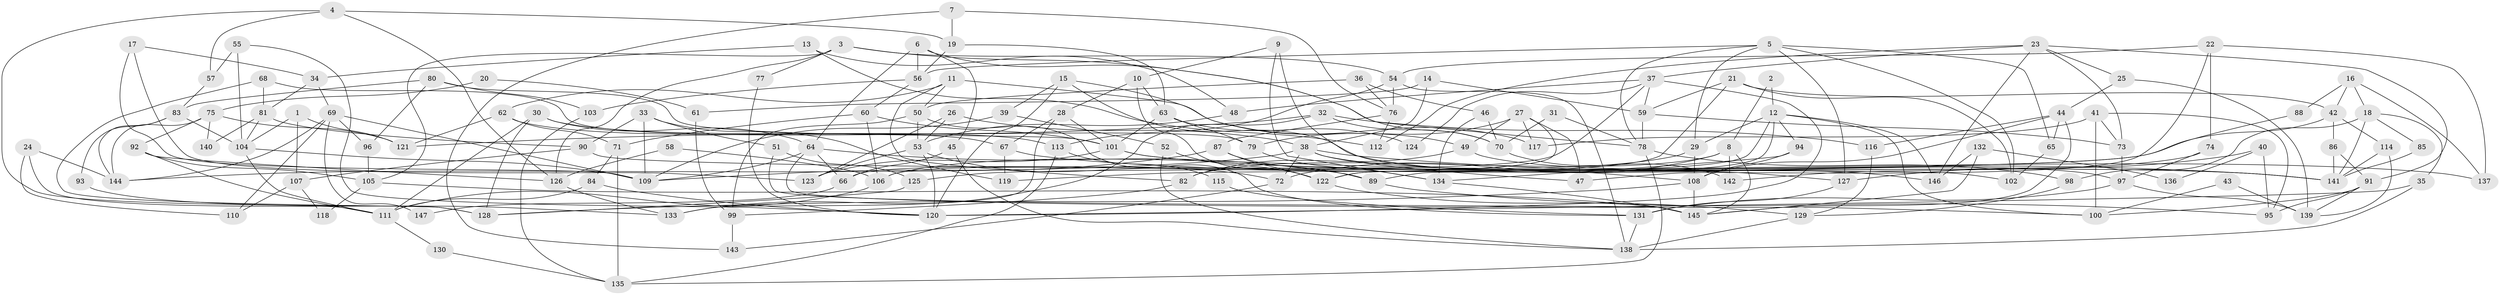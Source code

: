 // coarse degree distribution, {3: 0.20588235294117646, 2: 0.08823529411764706, 5: 0.19607843137254902, 9: 0.029411764705882353, 6: 0.12745098039215685, 4: 0.20588235294117646, 7: 0.06862745098039216, 12: 0.00980392156862745, 8: 0.049019607843137254, 10: 0.00980392156862745, 11: 0.00980392156862745}
// Generated by graph-tools (version 1.1) at 2025/52/02/27/25 19:52:08]
// undirected, 147 vertices, 294 edges
graph export_dot {
graph [start="1"]
  node [color=gray90,style=filled];
  1;
  2;
  3;
  4;
  5;
  6;
  7;
  8;
  9;
  10;
  11;
  12;
  13;
  14;
  15;
  16;
  17;
  18;
  19;
  20;
  21;
  22;
  23;
  24;
  25;
  26;
  27;
  28;
  29;
  30;
  31;
  32;
  33;
  34;
  35;
  36;
  37;
  38;
  39;
  40;
  41;
  42;
  43;
  44;
  45;
  46;
  47;
  48;
  49;
  50;
  51;
  52;
  53;
  54;
  55;
  56;
  57;
  58;
  59;
  60;
  61;
  62;
  63;
  64;
  65;
  66;
  67;
  68;
  69;
  70;
  71;
  72;
  73;
  74;
  75;
  76;
  77;
  78;
  79;
  80;
  81;
  82;
  83;
  84;
  85;
  86;
  87;
  88;
  89;
  90;
  91;
  92;
  93;
  94;
  95;
  96;
  97;
  98;
  99;
  100;
  101;
  102;
  103;
  104;
  105;
  106;
  107;
  108;
  109;
  110;
  111;
  112;
  113;
  114;
  115;
  116;
  117;
  118;
  119;
  120;
  121;
  122;
  123;
  124;
  125;
  126;
  127;
  128;
  129;
  130;
  131;
  132;
  133;
  134;
  135;
  136;
  137;
  138;
  139;
  140;
  141;
  142;
  143;
  144;
  145;
  146;
  147;
  1 -- 104;
  1 -- 121;
  1 -- 107;
  2 -- 12;
  2 -- 8;
  3 -- 78;
  3 -- 105;
  3 -- 54;
  3 -- 77;
  3 -- 126;
  4 -- 19;
  4 -- 111;
  4 -- 57;
  4 -- 126;
  5 -- 29;
  5 -- 102;
  5 -- 56;
  5 -- 65;
  5 -- 78;
  5 -- 127;
  6 -- 45;
  6 -- 70;
  6 -- 56;
  6 -- 64;
  7 -- 19;
  7 -- 76;
  7 -- 143;
  8 -- 145;
  8 -- 82;
  8 -- 72;
  8 -- 142;
  9 -- 134;
  9 -- 108;
  9 -- 10;
  10 -- 63;
  10 -- 28;
  10 -- 122;
  11 -- 82;
  11 -- 62;
  11 -- 50;
  11 -- 117;
  12 -- 100;
  12 -- 122;
  12 -- 29;
  12 -- 89;
  12 -- 94;
  12 -- 146;
  13 -- 34;
  13 -- 48;
  13 -- 112;
  14 -- 59;
  14 -- 38;
  14 -- 61;
  15 -- 39;
  15 -- 120;
  15 -- 49;
  15 -- 97;
  16 -- 42;
  16 -- 18;
  16 -- 88;
  16 -- 137;
  17 -- 123;
  17 -- 109;
  17 -- 34;
  18 -- 35;
  18 -- 141;
  18 -- 85;
  18 -- 98;
  19 -- 63;
  19 -- 56;
  20 -- 75;
  20 -- 61;
  21 -- 102;
  21 -- 42;
  21 -- 59;
  21 -- 106;
  22 -- 47;
  22 -- 54;
  22 -- 74;
  22 -- 137;
  23 -- 91;
  23 -- 112;
  23 -- 25;
  23 -- 37;
  23 -- 73;
  23 -- 146;
  24 -- 144;
  24 -- 128;
  24 -- 110;
  25 -- 44;
  25 -- 139;
  26 -- 53;
  26 -- 38;
  26 -- 123;
  27 -- 122;
  27 -- 49;
  27 -- 47;
  27 -- 79;
  27 -- 117;
  28 -- 101;
  28 -- 67;
  28 -- 133;
  29 -- 106;
  29 -- 108;
  30 -- 128;
  30 -- 113;
  30 -- 64;
  30 -- 111;
  31 -- 70;
  31 -- 78;
  32 -- 70;
  32 -- 133;
  32 -- 116;
  32 -- 121;
  33 -- 90;
  33 -- 109;
  33 -- 51;
  33 -- 119;
  34 -- 69;
  34 -- 81;
  35 -- 120;
  35 -- 138;
  36 -- 50;
  36 -- 76;
  36 -- 46;
  37 -- 59;
  37 -- 48;
  37 -- 66;
  37 -- 120;
  37 -- 124;
  38 -- 141;
  38 -- 72;
  38 -- 47;
  38 -- 127;
  38 -- 144;
  39 -- 52;
  39 -- 109;
  40 -- 95;
  40 -- 127;
  40 -- 136;
  41 -- 117;
  41 -- 100;
  41 -- 73;
  41 -- 95;
  42 -- 114;
  42 -- 125;
  42 -- 86;
  43 -- 139;
  43 -- 100;
  44 -- 116;
  44 -- 145;
  44 -- 65;
  44 -- 108;
  45 -- 66;
  45 -- 138;
  46 -- 134;
  46 -- 70;
  48 -- 53;
  49 -- 146;
  49 -- 82;
  50 -- 131;
  50 -- 53;
  50 -- 99;
  51 -- 145;
  51 -- 125;
  52 -- 138;
  52 -- 122;
  53 -- 123;
  53 -- 72;
  53 -- 120;
  54 -- 138;
  54 -- 76;
  54 -- 113;
  55 -- 120;
  55 -- 104;
  55 -- 57;
  56 -- 60;
  56 -- 103;
  57 -- 83;
  58 -- 126;
  58 -- 106;
  59 -- 73;
  59 -- 78;
  60 -- 106;
  60 -- 71;
  60 -- 101;
  61 -- 99;
  62 -- 71;
  62 -- 67;
  62 -- 121;
  63 -- 101;
  63 -- 79;
  63 -- 124;
  64 -- 66;
  64 -- 89;
  64 -- 100;
  64 -- 109;
  65 -- 102;
  66 -- 147;
  67 -- 141;
  67 -- 119;
  68 -- 81;
  68 -- 79;
  68 -- 128;
  69 -- 109;
  69 -- 144;
  69 -- 96;
  69 -- 110;
  69 -- 147;
  70 -- 142;
  71 -- 135;
  71 -- 84;
  72 -- 143;
  73 -- 97;
  74 -- 97;
  74 -- 142;
  75 -- 92;
  75 -- 121;
  75 -- 140;
  75 -- 144;
  76 -- 87;
  76 -- 112;
  77 -- 120;
  78 -- 98;
  78 -- 135;
  79 -- 134;
  80 -- 83;
  80 -- 101;
  80 -- 96;
  80 -- 103;
  81 -- 104;
  81 -- 90;
  81 -- 140;
  82 -- 99;
  83 -- 144;
  83 -- 93;
  83 -- 104;
  84 -- 120;
  84 -- 111;
  85 -- 141;
  86 -- 91;
  86 -- 141;
  87 -- 89;
  87 -- 109;
  87 -- 122;
  88 -- 119;
  89 -- 95;
  90 -- 107;
  90 -- 102;
  91 -- 139;
  91 -- 95;
  91 -- 100;
  92 -- 111;
  92 -- 126;
  92 -- 105;
  93 -- 133;
  94 -- 108;
  94 -- 134;
  96 -- 105;
  97 -- 131;
  97 -- 139;
  98 -- 129;
  99 -- 143;
  101 -- 137;
  101 -- 123;
  101 -- 141;
  103 -- 135;
  104 -- 111;
  104 -- 109;
  105 -- 118;
  105 -- 145;
  106 -- 111;
  107 -- 110;
  107 -- 118;
  108 -- 128;
  108 -- 145;
  111 -- 130;
  113 -- 135;
  113 -- 115;
  114 -- 141;
  114 -- 139;
  115 -- 131;
  116 -- 129;
  122 -- 129;
  125 -- 128;
  126 -- 133;
  127 -- 131;
  129 -- 138;
  130 -- 135;
  131 -- 138;
  132 -- 146;
  132 -- 145;
  132 -- 136;
  134 -- 145;
}
